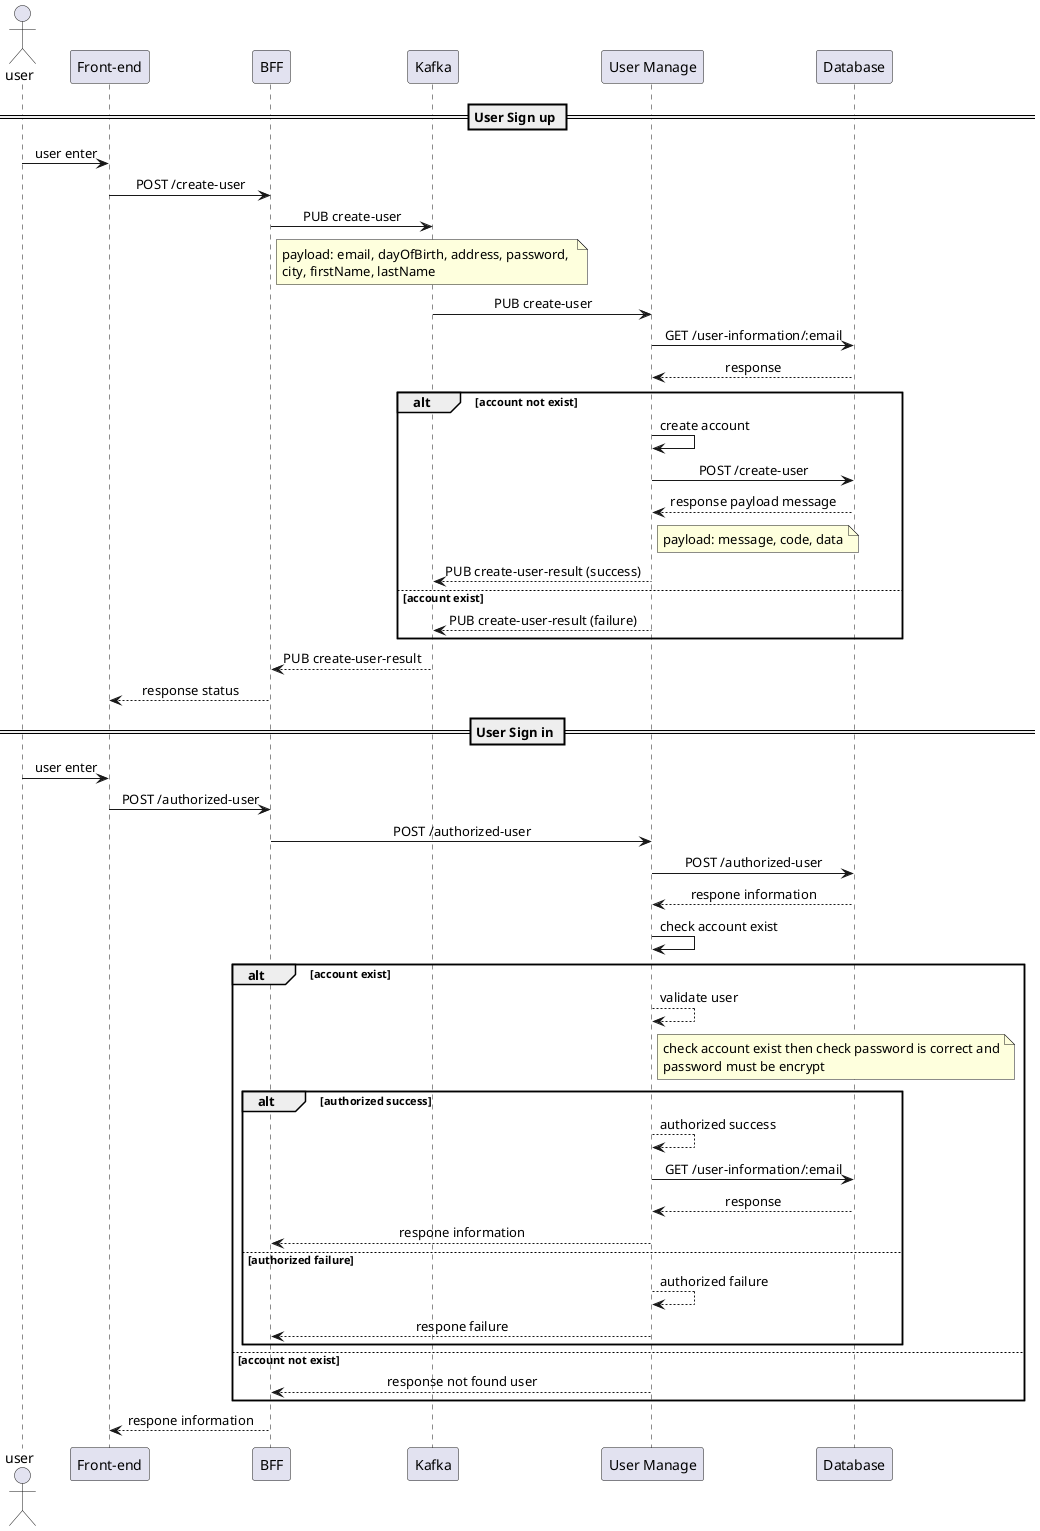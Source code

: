 @startuml User-Authentication

skinparam SequenceMessageAlignment center

actor user
participant "Front-end" as frontEnd
participant BFF as bff
participant Kafka as kafka
participant "User Manage" as userManage
participant Database as database

== User Sign up ==
user -> frontEnd : user enter
frontEnd -> bff :  POST /create-user
bff -> kafka: PUB create-user
note right of bff
    payload: email, dayOfBirth, address, password, 
    city, firstName, lastName
end note
kafka -> userManage: PUB create-user
userManage -> database: GET /user-information/:email
database ---> userManage: response 
alt account not exist
    userManage -> userManage: create account
    userManage -> database: POST /create-user
    "database" ---> userManage: response payload message
    note right of userManage
        payload: message, code, data
    end note 
    userManage ---> kafka: PUB create-user-result (success)
else account exist
    userManage ---> kafka: PUB create-user-result (failure)
end
kafka ---> bff: PUB create-user-result
bff --> frontEnd: response status

== User Sign in ==
user -> frontEnd : user enter
frontEnd -> bff :  POST /authorized-user
bff -> userManage: POST /authorized-user
userManage -> database: POST /authorized-user
database --> userManage : respone information
userManage -> userManage: check account exist
alt account exist
userManage ---> userManage: validate user
note right of userManage 
    check account exist then check password is correct and
    password must be encrypt
end note

alt authorized success
    userManage ---> userManage: authorized success
    userManage -> database: GET /user-information/:email
    database ---> userManage: response
    userManage ---> bff: respone information
else authorized failure
    userManage ---> userManage: authorized failure
    userManage ---> bff: respone failure
end
else account not exist
userManage ---> bff: response not found user
end

bff --> frontEnd :  respone information


@enduml